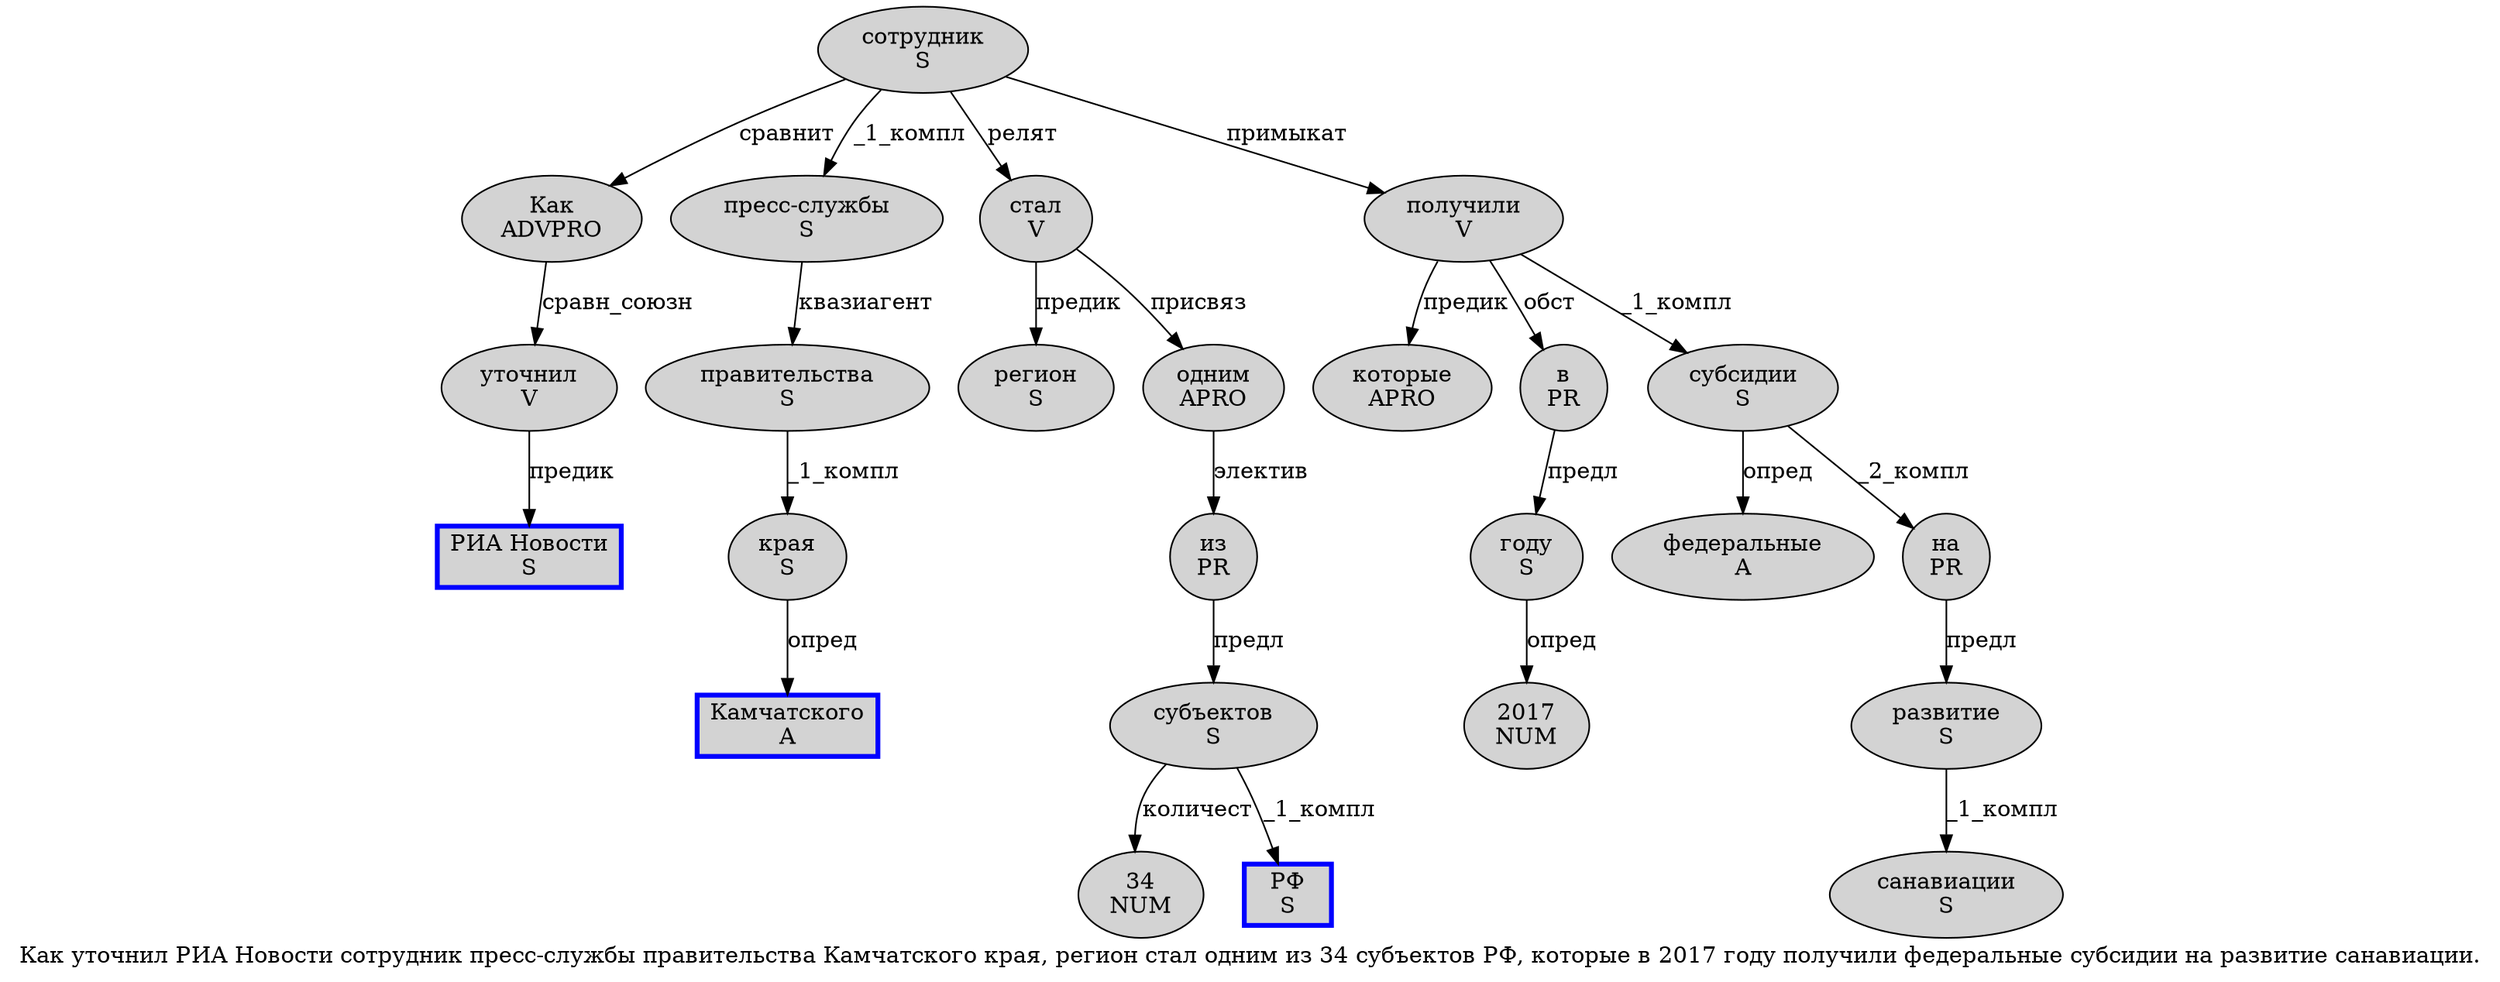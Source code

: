digraph SENTENCE_28 {
	graph [label="Как уточнил РИА Новости сотрудник пресс-службы правительства Камчатского края, регион стал одним из 34 субъектов РФ, которые в 2017 году получили федеральные субсидии на развитие санавиации."]
	node [style=filled]
		0 [label="Как
ADVPRO" color="" fillcolor=lightgray penwidth=1 shape=ellipse]
		1 [label="уточнил
V" color="" fillcolor=lightgray penwidth=1 shape=ellipse]
		2 [label="РИА Новости
S" color=blue fillcolor=lightgray penwidth=3 shape=box]
		3 [label="сотрудник
S" color="" fillcolor=lightgray penwidth=1 shape=ellipse]
		4 [label="пресс-службы
S" color="" fillcolor=lightgray penwidth=1 shape=ellipse]
		5 [label="правительства
S" color="" fillcolor=lightgray penwidth=1 shape=ellipse]
		6 [label="Камчатского
A" color=blue fillcolor=lightgray penwidth=3 shape=box]
		7 [label="края
S" color="" fillcolor=lightgray penwidth=1 shape=ellipse]
		9 [label="регион
S" color="" fillcolor=lightgray penwidth=1 shape=ellipse]
		10 [label="стал
V" color="" fillcolor=lightgray penwidth=1 shape=ellipse]
		11 [label="одним
APRO" color="" fillcolor=lightgray penwidth=1 shape=ellipse]
		12 [label="из
PR" color="" fillcolor=lightgray penwidth=1 shape=ellipse]
		13 [label="34
NUM" color="" fillcolor=lightgray penwidth=1 shape=ellipse]
		14 [label="субъектов
S" color="" fillcolor=lightgray penwidth=1 shape=ellipse]
		15 [label="РФ
S" color=blue fillcolor=lightgray penwidth=3 shape=box]
		17 [label="которые
APRO" color="" fillcolor=lightgray penwidth=1 shape=ellipse]
		18 [label="в
PR" color="" fillcolor=lightgray penwidth=1 shape=ellipse]
		19 [label="2017
NUM" color="" fillcolor=lightgray penwidth=1 shape=ellipse]
		20 [label="году
S" color="" fillcolor=lightgray penwidth=1 shape=ellipse]
		21 [label="получили
V" color="" fillcolor=lightgray penwidth=1 shape=ellipse]
		22 [label="федеральные
A" color="" fillcolor=lightgray penwidth=1 shape=ellipse]
		23 [label="субсидии
S" color="" fillcolor=lightgray penwidth=1 shape=ellipse]
		24 [label="на
PR" color="" fillcolor=lightgray penwidth=1 shape=ellipse]
		25 [label="развитие
S" color="" fillcolor=lightgray penwidth=1 shape=ellipse]
		26 [label="санавиации
S" color="" fillcolor=lightgray penwidth=1 shape=ellipse]
			7 -> 6 [label="опред"]
			18 -> 20 [label="предл"]
			0 -> 1 [label="сравн_союзн"]
			23 -> 22 [label="опред"]
			23 -> 24 [label="_2_компл"]
			10 -> 9 [label="предик"]
			10 -> 11 [label="присвяз"]
			24 -> 25 [label="предл"]
			21 -> 17 [label="предик"]
			21 -> 18 [label="обст"]
			21 -> 23 [label="_1_компл"]
			12 -> 14 [label="предл"]
			25 -> 26 [label="_1_компл"]
			14 -> 13 [label="количест"]
			14 -> 15 [label="_1_компл"]
			11 -> 12 [label="электив"]
			20 -> 19 [label="опред"]
			1 -> 2 [label="предик"]
			4 -> 5 [label="квазиагент"]
			5 -> 7 [label="_1_компл"]
			3 -> 0 [label="сравнит"]
			3 -> 4 [label="_1_компл"]
			3 -> 10 [label="релят"]
			3 -> 21 [label="примыкат"]
}